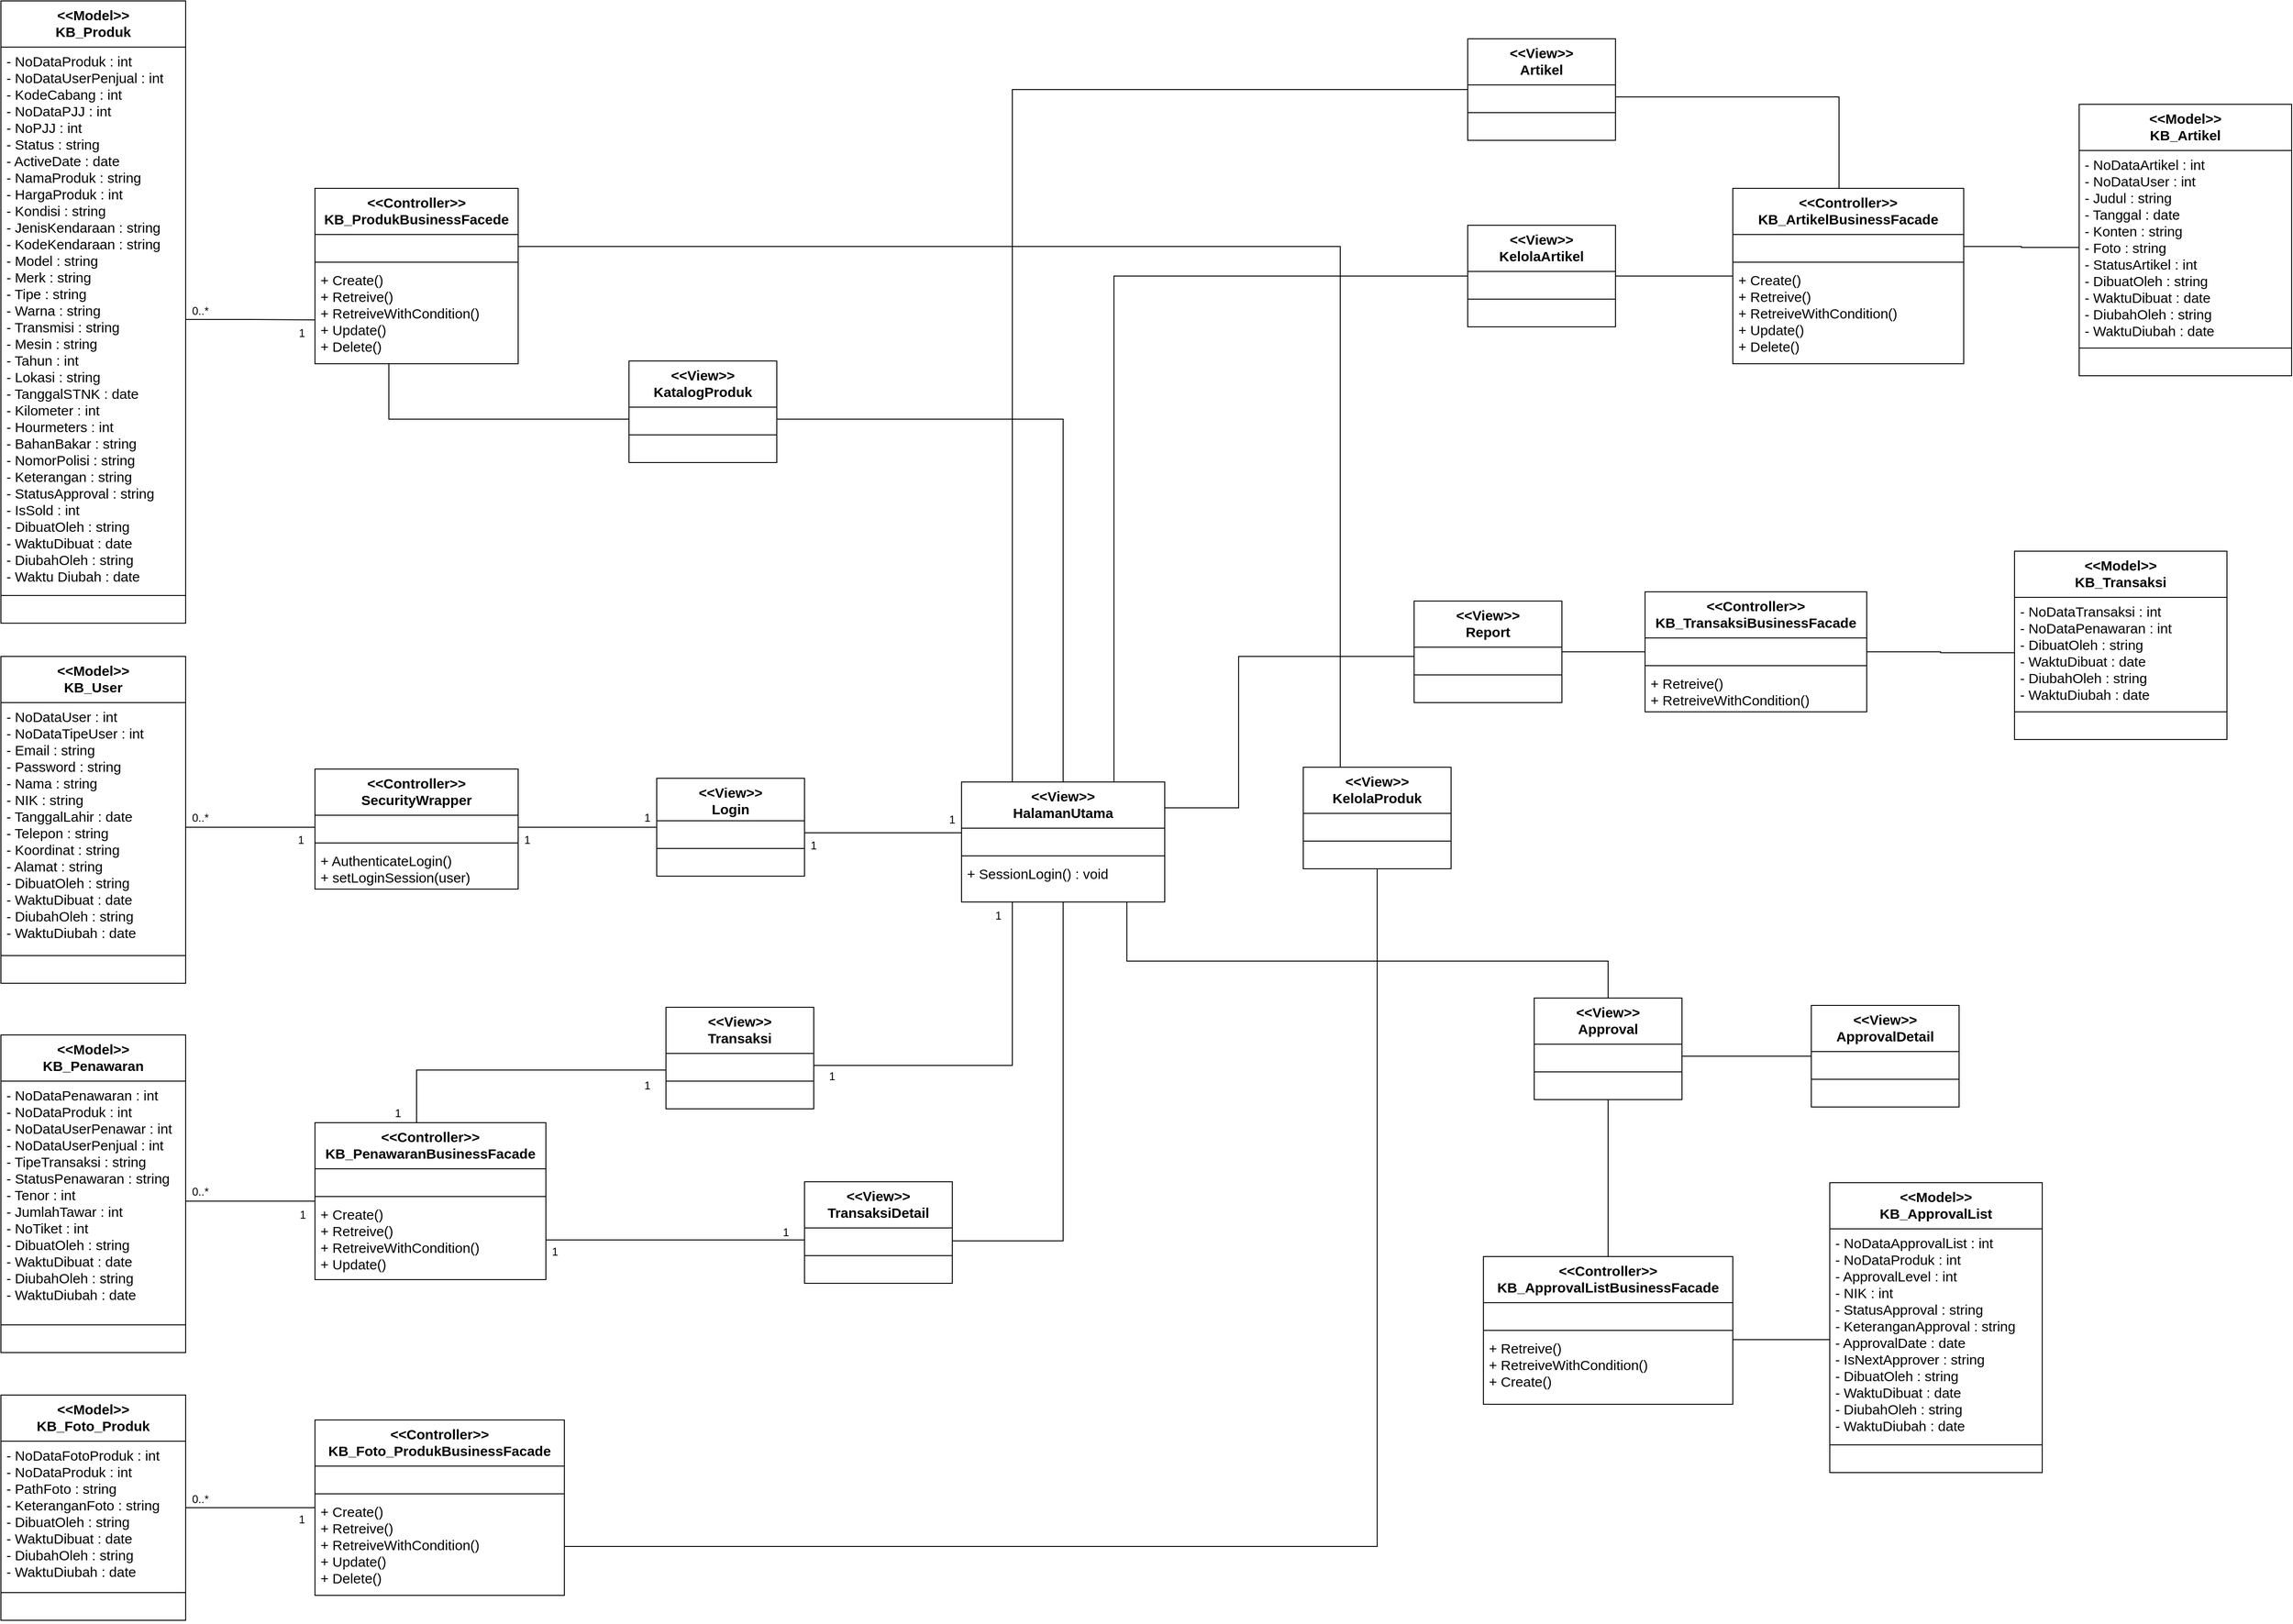 <mxfile version="17.4.0" type="github">
  <diagram id="C5RBs43oDa-KdzZeNtuy" name="Page-1">
    <mxGraphModel dx="1094" dy="605" grid="1" gridSize="10" guides="1" tooltips="1" connect="1" arrows="1" fold="1" page="1" pageScale="1" pageWidth="827" pageHeight="1169" math="0" shadow="0">
      <root>
        <mxCell id="WIyWlLk6GJQsqaUBKTNV-0" />
        <mxCell id="WIyWlLk6GJQsqaUBKTNV-1" parent="WIyWlLk6GJQsqaUBKTNV-0" />
        <mxCell id="AjbQzTeru6gs-PDaE3Oq-4" value="&lt;&lt;Model&gt;&gt;&#xa;KB_Produk" style="swimlane;fontStyle=1;align=center;verticalAlign=top;childLayout=stackLayout;horizontal=1;startSize=50;horizontalStack=0;resizeParent=1;resizeParentMax=0;resizeLast=0;collapsible=1;marginBottom=0;fontSize=15;" parent="WIyWlLk6GJQsqaUBKTNV-1" vertex="1">
          <mxGeometry x="320" y="310" width="200" height="674" as="geometry" />
        </mxCell>
        <mxCell id="AjbQzTeru6gs-PDaE3Oq-5" value="- NoDataProduk : int&#xa;- NoDataUserPenjual : int&#xa;- KodeCabang : int&#xa;- NoDataPJJ : int&#xa;- NoPJJ : int&#xa;- Status : string&#xa;- ActiveDate : date&#xa;- NamaProduk : string&#xa;- HargaProduk : int&#xa;- Kondisi : string&#xa;- JenisKendaraan : string&#xa;- KodeKendaraan : string&#xa;- Model : string&#xa;- Merk : string&#xa;- Tipe : string&#xa;- Warna : string&#xa;- Transmisi : string&#xa;- Mesin : string&#xa;- Tahun : int&#xa;- Lokasi : string&#xa;- TanggalSTNK : date&#xa;- Kilometer : int&#xa;- Hourmeters : int&#xa;- BahanBakar : string&#xa;- NomorPolisi : string&#xa;- Keterangan : string&#xa;- StatusApproval : string&#xa;- IsSold : int&#xa;- DibuatOleh : string&#xa;- WaktuDibuat : date&#xa;- DiubahOleh : string&#xa;- Waktu Diubah : date" style="text;strokeColor=none;fillColor=none;align=left;verticalAlign=top;spacingLeft=4;spacingRight=4;overflow=hidden;rotatable=0;points=[[0,0.5],[1,0.5]];portConstraint=eastwest;fontSize=15;" parent="AjbQzTeru6gs-PDaE3Oq-4" vertex="1">
          <mxGeometry y="50" width="200" height="590" as="geometry" />
        </mxCell>
        <mxCell id="AjbQzTeru6gs-PDaE3Oq-6" value="" style="line;strokeWidth=1;fillColor=none;align=left;verticalAlign=middle;spacingTop=-1;spacingLeft=3;spacingRight=3;rotatable=0;labelPosition=right;points=[];portConstraint=eastwest;fontSize=15;" parent="AjbQzTeru6gs-PDaE3Oq-4" vertex="1">
          <mxGeometry y="640" width="200" height="8" as="geometry" />
        </mxCell>
        <mxCell id="AjbQzTeru6gs-PDaE3Oq-7" value=" " style="text;strokeColor=none;fillColor=none;align=left;verticalAlign=top;spacingLeft=4;spacingRight=4;overflow=hidden;rotatable=0;points=[[0,0.5],[1,0.5]];portConstraint=eastwest;fontSize=15;" parent="AjbQzTeru6gs-PDaE3Oq-4" vertex="1">
          <mxGeometry y="648" width="200" height="26" as="geometry" />
        </mxCell>
        <mxCell id="AjbQzTeru6gs-PDaE3Oq-12" value="&lt;&lt;Model&gt;&gt;&#xa;KB_User" style="swimlane;fontStyle=1;align=center;verticalAlign=top;childLayout=stackLayout;horizontal=1;startSize=50;horizontalStack=0;resizeParent=1;resizeParentMax=0;resizeLast=0;collapsible=1;marginBottom=0;fontSize=15;" parent="WIyWlLk6GJQsqaUBKTNV-1" vertex="1">
          <mxGeometry x="320" y="1020" width="200" height="354" as="geometry" />
        </mxCell>
        <mxCell id="AjbQzTeru6gs-PDaE3Oq-13" value="- NoDataUser : int&#xa;- NoDataTipeUser : int&#xa;- Email : string&#xa;- Password : string&#xa;- Nama : string&#xa;- NIK : string&#xa;- TanggalLahir : date&#xa;- Telepon : string&#xa;- Koordinat : string&#xa;- Alamat : string&#xa;- DibuatOleh : string&#xa;- WaktuDibuat : date&#xa;- DiubahOleh : string&#xa;- WaktuDiubah : date" style="text;strokeColor=none;fillColor=none;align=left;verticalAlign=top;spacingLeft=4;spacingRight=4;overflow=hidden;rotatable=0;points=[[0,0.5],[1,0.5]];portConstraint=eastwest;fontSize=15;" parent="AjbQzTeru6gs-PDaE3Oq-12" vertex="1">
          <mxGeometry y="50" width="200" height="270" as="geometry" />
        </mxCell>
        <mxCell id="AjbQzTeru6gs-PDaE3Oq-14" value="" style="line;strokeWidth=1;fillColor=none;align=left;verticalAlign=middle;spacingTop=-1;spacingLeft=3;spacingRight=3;rotatable=0;labelPosition=right;points=[];portConstraint=eastwest;fontSize=15;" parent="AjbQzTeru6gs-PDaE3Oq-12" vertex="1">
          <mxGeometry y="320" width="200" height="8" as="geometry" />
        </mxCell>
        <mxCell id="AjbQzTeru6gs-PDaE3Oq-15" value=" " style="text;strokeColor=none;fillColor=none;align=left;verticalAlign=top;spacingLeft=4;spacingRight=4;overflow=hidden;rotatable=0;points=[[0,0.5],[1,0.5]];portConstraint=eastwest;fontSize=15;" parent="AjbQzTeru6gs-PDaE3Oq-12" vertex="1">
          <mxGeometry y="328" width="200" height="26" as="geometry" />
        </mxCell>
        <mxCell id="AjbQzTeru6gs-PDaE3Oq-121" style="edgeStyle=orthogonalEdgeStyle;rounded=0;orthogonalLoop=1;jettySize=auto;html=1;entryX=0;entryY=0.5;entryDx=0;entryDy=0;fontSize=15;endArrow=none;endFill=0;" parent="WIyWlLk6GJQsqaUBKTNV-1" source="AjbQzTeru6gs-PDaE3Oq-16" target="AjbQzTeru6gs-PDaE3Oq-40" edge="1">
          <mxGeometry relative="1" as="geometry" />
        </mxCell>
        <mxCell id="AjbQzTeru6gs-PDaE3Oq-16" value="&lt;&lt;Model&gt;&gt;&#xa;KB_Foto_Produk" style="swimlane;fontStyle=1;align=center;verticalAlign=top;childLayout=stackLayout;horizontal=1;startSize=50;horizontalStack=0;resizeParent=1;resizeParentMax=0;resizeLast=0;collapsible=1;marginBottom=0;fontSize=15;" parent="WIyWlLk6GJQsqaUBKTNV-1" vertex="1">
          <mxGeometry x="320" y="1820" width="200" height="244" as="geometry" />
        </mxCell>
        <mxCell id="AjbQzTeru6gs-PDaE3Oq-17" value="- NoDataFotoProduk : int&#xa;- NoDataProduk : int&#xa;- PathFoto : string&#xa;- KeteranganFoto : string&#xa;- DibuatOleh : string&#xa;- WaktuDibuat : date&#xa;- DiubahOleh : string&#xa;- WaktuDiubah : date" style="text;strokeColor=none;fillColor=none;align=left;verticalAlign=top;spacingLeft=4;spacingRight=4;overflow=hidden;rotatable=0;points=[[0,0.5],[1,0.5]];portConstraint=eastwest;fontSize=15;" parent="AjbQzTeru6gs-PDaE3Oq-16" vertex="1">
          <mxGeometry y="50" width="200" height="160" as="geometry" />
        </mxCell>
        <mxCell id="AjbQzTeru6gs-PDaE3Oq-18" value="" style="line;strokeWidth=1;fillColor=none;align=left;verticalAlign=middle;spacingTop=-1;spacingLeft=3;spacingRight=3;rotatable=0;labelPosition=right;points=[];portConstraint=eastwest;fontSize=15;" parent="AjbQzTeru6gs-PDaE3Oq-16" vertex="1">
          <mxGeometry y="210" width="200" height="8" as="geometry" />
        </mxCell>
        <mxCell id="AjbQzTeru6gs-PDaE3Oq-19" value=" " style="text;strokeColor=none;fillColor=none;align=left;verticalAlign=top;spacingLeft=4;spacingRight=4;overflow=hidden;rotatable=0;points=[[0,0.5],[1,0.5]];portConstraint=eastwest;fontSize=15;" parent="AjbQzTeru6gs-PDaE3Oq-16" vertex="1">
          <mxGeometry y="218" width="200" height="26" as="geometry" />
        </mxCell>
        <mxCell id="AjbQzTeru6gs-PDaE3Oq-20" value="&lt;&lt;Model&gt;&gt;&#xa;KB_Penawaran" style="swimlane;fontStyle=1;align=center;verticalAlign=top;childLayout=stackLayout;horizontal=1;startSize=50;horizontalStack=0;resizeParent=1;resizeParentMax=0;resizeLast=0;collapsible=1;marginBottom=0;fontSize=15;" parent="WIyWlLk6GJQsqaUBKTNV-1" vertex="1">
          <mxGeometry x="320" y="1430" width="200" height="344" as="geometry" />
        </mxCell>
        <mxCell id="AjbQzTeru6gs-PDaE3Oq-21" value="- NoDataPenawaran : int&#xa;- NoDataProduk : int&#xa;- NoDataUserPenawar : int&#xa;- NoDataUserPenjual : int&#xa;- TipeTransaksi : string&#xa;- StatusPenawaran : string&#xa;- Tenor : int&#xa;- JumlahTawar : int&#xa;- NoTiket : int&#xa;- DibuatOleh : string&#xa;- WaktuDibuat : date&#xa;- DiubahOleh : string&#xa;- WaktuDiubah : date" style="text;strokeColor=none;fillColor=none;align=left;verticalAlign=top;spacingLeft=4;spacingRight=4;overflow=hidden;rotatable=0;points=[[0,0.5],[1,0.5]];portConstraint=eastwest;fontSize=15;" parent="AjbQzTeru6gs-PDaE3Oq-20" vertex="1">
          <mxGeometry y="50" width="200" height="260" as="geometry" />
        </mxCell>
        <mxCell id="AjbQzTeru6gs-PDaE3Oq-22" value="" style="line;strokeWidth=1;fillColor=none;align=left;verticalAlign=middle;spacingTop=-1;spacingLeft=3;spacingRight=3;rotatable=0;labelPosition=right;points=[];portConstraint=eastwest;fontSize=15;" parent="AjbQzTeru6gs-PDaE3Oq-20" vertex="1">
          <mxGeometry y="310" width="200" height="8" as="geometry" />
        </mxCell>
        <mxCell id="AjbQzTeru6gs-PDaE3Oq-23" value=" " style="text;strokeColor=none;fillColor=none;align=left;verticalAlign=top;spacingLeft=4;spacingRight=4;overflow=hidden;rotatable=0;points=[[0,0.5],[1,0.5]];portConstraint=eastwest;fontSize=15;" parent="AjbQzTeru6gs-PDaE3Oq-20" vertex="1">
          <mxGeometry y="318" width="200" height="26" as="geometry" />
        </mxCell>
        <mxCell id="AjbQzTeru6gs-PDaE3Oq-24" value="&lt;&lt;Controller&gt;&gt;&#xa;KB_ProdukBusinessFacede" style="swimlane;fontStyle=1;align=center;verticalAlign=top;childLayout=stackLayout;horizontal=1;startSize=50;horizontalStack=0;resizeParent=1;resizeParentMax=0;resizeLast=0;collapsible=1;marginBottom=0;fontSize=15;" parent="WIyWlLk6GJQsqaUBKTNV-1" vertex="1">
          <mxGeometry x="660" y="513" width="220" height="190" as="geometry" />
        </mxCell>
        <mxCell id="AjbQzTeru6gs-PDaE3Oq-25" value=" " style="text;strokeColor=none;fillColor=none;align=left;verticalAlign=top;spacingLeft=4;spacingRight=4;overflow=hidden;rotatable=0;points=[[0,0.5],[1,0.5]];portConstraint=eastwest;fontSize=15;" parent="AjbQzTeru6gs-PDaE3Oq-24" vertex="1">
          <mxGeometry y="50" width="220" height="26" as="geometry" />
        </mxCell>
        <mxCell id="AjbQzTeru6gs-PDaE3Oq-26" value="" style="line;strokeWidth=1;fillColor=none;align=left;verticalAlign=middle;spacingTop=-1;spacingLeft=3;spacingRight=3;rotatable=0;labelPosition=right;points=[];portConstraint=eastwest;fontSize=15;" parent="AjbQzTeru6gs-PDaE3Oq-24" vertex="1">
          <mxGeometry y="76" width="220" height="8" as="geometry" />
        </mxCell>
        <mxCell id="AjbQzTeru6gs-PDaE3Oq-27" value="+ Create()&#xa;+ Retreive()&#xa;+ RetreiveWithCondition()&#xa;+ Update()&#xa;+ Delete()" style="text;strokeColor=none;fillColor=none;align=left;verticalAlign=top;spacingLeft=4;spacingRight=4;overflow=hidden;rotatable=0;points=[[0,0.5],[1,0.5]];portConstraint=eastwest;fontSize=15;" parent="AjbQzTeru6gs-PDaE3Oq-24" vertex="1">
          <mxGeometry y="84" width="220" height="106" as="geometry" />
        </mxCell>
        <mxCell id="AjbQzTeru6gs-PDaE3Oq-28" value="&lt;&lt;Controller&gt;&gt;&#xa;SecurityWrapper" style="swimlane;fontStyle=1;align=center;verticalAlign=top;childLayout=stackLayout;horizontal=1;startSize=50;horizontalStack=0;resizeParent=1;resizeParentMax=0;resizeLast=0;collapsible=1;marginBottom=0;fontSize=15;" parent="WIyWlLk6GJQsqaUBKTNV-1" vertex="1">
          <mxGeometry x="660" y="1142" width="220" height="130" as="geometry" />
        </mxCell>
        <mxCell id="AjbQzTeru6gs-PDaE3Oq-29" value=" " style="text;strokeColor=none;fillColor=none;align=left;verticalAlign=top;spacingLeft=4;spacingRight=4;overflow=hidden;rotatable=0;points=[[0,0.5],[1,0.5]];portConstraint=eastwest;fontSize=15;" parent="AjbQzTeru6gs-PDaE3Oq-28" vertex="1">
          <mxGeometry y="50" width="220" height="26" as="geometry" />
        </mxCell>
        <mxCell id="AjbQzTeru6gs-PDaE3Oq-30" value="" style="line;strokeWidth=1;fillColor=none;align=left;verticalAlign=middle;spacingTop=-1;spacingLeft=3;spacingRight=3;rotatable=0;labelPosition=right;points=[];portConstraint=eastwest;fontSize=15;" parent="AjbQzTeru6gs-PDaE3Oq-28" vertex="1">
          <mxGeometry y="76" width="220" height="8" as="geometry" />
        </mxCell>
        <mxCell id="AjbQzTeru6gs-PDaE3Oq-31" value="+ AuthenticateLogin()&#xa;+ setLoginSession(user)" style="text;strokeColor=none;fillColor=none;align=left;verticalAlign=top;spacingLeft=4;spacingRight=4;overflow=hidden;rotatable=0;points=[[0,0.5],[1,0.5]];portConstraint=eastwest;fontSize=15;" parent="AjbQzTeru6gs-PDaE3Oq-28" vertex="1">
          <mxGeometry y="84" width="220" height="46" as="geometry" />
        </mxCell>
        <mxCell id="AjbQzTeru6gs-PDaE3Oq-136" style="edgeStyle=orthogonalEdgeStyle;rounded=0;orthogonalLoop=1;jettySize=auto;html=1;entryX=0;entryY=0.5;entryDx=0;entryDy=0;fontSize=15;endArrow=none;endFill=0;" parent="WIyWlLk6GJQsqaUBKTNV-1" source="AjbQzTeru6gs-PDaE3Oq-32" target="AjbQzTeru6gs-PDaE3Oq-57" edge="1">
          <mxGeometry relative="1" as="geometry">
            <Array as="points">
              <mxPoint x="770" y="1468" />
              <mxPoint x="1040" y="1468" />
            </Array>
          </mxGeometry>
        </mxCell>
        <mxCell id="AjbQzTeru6gs-PDaE3Oq-32" value="&lt;&lt;Controller&gt;&gt;&#xa;KB_PenawaranBusinessFacade" style="swimlane;fontStyle=1;align=center;verticalAlign=top;childLayout=stackLayout;horizontal=1;startSize=50;horizontalStack=0;resizeParent=1;resizeParentMax=0;resizeLast=0;collapsible=1;marginBottom=0;fontSize=15;" parent="WIyWlLk6GJQsqaUBKTNV-1" vertex="1">
          <mxGeometry x="660" y="1525" width="250" height="170" as="geometry" />
        </mxCell>
        <mxCell id="AjbQzTeru6gs-PDaE3Oq-33" value=" " style="text;strokeColor=none;fillColor=none;align=left;verticalAlign=top;spacingLeft=4;spacingRight=4;overflow=hidden;rotatable=0;points=[[0,0.5],[1,0.5]];portConstraint=eastwest;fontSize=15;" parent="AjbQzTeru6gs-PDaE3Oq-32" vertex="1">
          <mxGeometry y="50" width="250" height="26" as="geometry" />
        </mxCell>
        <mxCell id="AjbQzTeru6gs-PDaE3Oq-34" value="" style="line;strokeWidth=1;fillColor=none;align=left;verticalAlign=middle;spacingTop=-1;spacingLeft=3;spacingRight=3;rotatable=0;labelPosition=right;points=[];portConstraint=eastwest;fontSize=15;" parent="AjbQzTeru6gs-PDaE3Oq-32" vertex="1">
          <mxGeometry y="76" width="250" height="8" as="geometry" />
        </mxCell>
        <mxCell id="AjbQzTeru6gs-PDaE3Oq-35" value="+ Create()&#xa;+ Retreive()&#xa;+ RetreiveWithCondition()&#xa;+ Update()" style="text;strokeColor=none;fillColor=none;align=left;verticalAlign=top;spacingLeft=4;spacingRight=4;overflow=hidden;rotatable=0;points=[[0,0.5],[1,0.5]];portConstraint=eastwest;fontSize=15;" parent="AjbQzTeru6gs-PDaE3Oq-32" vertex="1">
          <mxGeometry y="84" width="250" height="86" as="geometry" />
        </mxCell>
        <mxCell id="AjbQzTeru6gs-PDaE3Oq-40" value="&lt;&lt;Controller&gt;&gt;&#xa;KB_Foto_ProdukBusinessFacade&#xa;" style="swimlane;fontStyle=1;align=center;verticalAlign=top;childLayout=stackLayout;horizontal=1;startSize=50;horizontalStack=0;resizeParent=1;resizeParentMax=0;resizeLast=0;collapsible=1;marginBottom=0;fontSize=15;" parent="WIyWlLk6GJQsqaUBKTNV-1" vertex="1">
          <mxGeometry x="660" y="1847" width="270" height="190" as="geometry" />
        </mxCell>
        <mxCell id="AjbQzTeru6gs-PDaE3Oq-41" value=" " style="text;strokeColor=none;fillColor=none;align=left;verticalAlign=top;spacingLeft=4;spacingRight=4;overflow=hidden;rotatable=0;points=[[0,0.5],[1,0.5]];portConstraint=eastwest;fontSize=15;" parent="AjbQzTeru6gs-PDaE3Oq-40" vertex="1">
          <mxGeometry y="50" width="270" height="26" as="geometry" />
        </mxCell>
        <mxCell id="AjbQzTeru6gs-PDaE3Oq-42" value="" style="line;strokeWidth=1;fillColor=none;align=left;verticalAlign=middle;spacingTop=-1;spacingLeft=3;spacingRight=3;rotatable=0;labelPosition=right;points=[];portConstraint=eastwest;fontSize=15;" parent="AjbQzTeru6gs-PDaE3Oq-40" vertex="1">
          <mxGeometry y="76" width="270" height="8" as="geometry" />
        </mxCell>
        <mxCell id="AjbQzTeru6gs-PDaE3Oq-43" value="+ Create()&#xa;+ Retreive()&#xa;+ RetreiveWithCondition()&#xa;+ Update()&#xa;+ Delete()" style="text;strokeColor=none;fillColor=none;align=left;verticalAlign=top;spacingLeft=4;spacingRight=4;overflow=hidden;rotatable=0;points=[[0,0.5],[1,0.5]];portConstraint=eastwest;fontSize=15;" parent="AjbQzTeru6gs-PDaE3Oq-40" vertex="1">
          <mxGeometry y="84" width="270" height="106" as="geometry" />
        </mxCell>
        <mxCell id="AjbQzTeru6gs-PDaE3Oq-44" value="&lt;&lt;View&gt;&gt;&#xa;Login" style="swimlane;fontStyle=1;align=center;verticalAlign=top;childLayout=stackLayout;horizontal=1;startSize=46;horizontalStack=0;resizeParent=1;resizeParentMax=0;resizeLast=0;collapsible=1;marginBottom=0;fontSize=15;" parent="WIyWlLk6GJQsqaUBKTNV-1" vertex="1">
          <mxGeometry x="1030" y="1152" width="160" height="106" as="geometry" />
        </mxCell>
        <mxCell id="AjbQzTeru6gs-PDaE3Oq-45" value=" " style="text;strokeColor=none;fillColor=none;align=left;verticalAlign=top;spacingLeft=4;spacingRight=4;overflow=hidden;rotatable=0;points=[[0,0.5],[1,0.5]];portConstraint=eastwest;fontSize=15;" parent="AjbQzTeru6gs-PDaE3Oq-44" vertex="1">
          <mxGeometry y="46" width="160" height="26" as="geometry" />
        </mxCell>
        <mxCell id="AjbQzTeru6gs-PDaE3Oq-46" value="" style="line;strokeWidth=1;fillColor=none;align=left;verticalAlign=middle;spacingTop=-1;spacingLeft=3;spacingRight=3;rotatable=0;labelPosition=right;points=[];portConstraint=eastwest;fontSize=15;" parent="AjbQzTeru6gs-PDaE3Oq-44" vertex="1">
          <mxGeometry y="72" width="160" height="8" as="geometry" />
        </mxCell>
        <mxCell id="AjbQzTeru6gs-PDaE3Oq-47" value=" " style="text;strokeColor=none;fillColor=none;align=left;verticalAlign=top;spacingLeft=4;spacingRight=4;overflow=hidden;rotatable=0;points=[[0,0.5],[1,0.5]];portConstraint=eastwest;fontSize=15;" parent="AjbQzTeru6gs-PDaE3Oq-44" vertex="1">
          <mxGeometry y="80" width="160" height="26" as="geometry" />
        </mxCell>
        <mxCell id="AjbQzTeru6gs-PDaE3Oq-48" value="&lt;&lt;View&gt;&gt;&#xa;HalamanUtama" style="swimlane;fontStyle=1;align=center;verticalAlign=top;childLayout=stackLayout;horizontal=1;startSize=50;horizontalStack=0;resizeParent=1;resizeParentMax=0;resizeLast=0;collapsible=1;marginBottom=0;fontSize=15;" parent="WIyWlLk6GJQsqaUBKTNV-1" vertex="1">
          <mxGeometry x="1360" y="1156" width="220" height="130" as="geometry" />
        </mxCell>
        <mxCell id="AjbQzTeru6gs-PDaE3Oq-49" value=" " style="text;strokeColor=none;fillColor=none;align=left;verticalAlign=top;spacingLeft=4;spacingRight=4;overflow=hidden;rotatable=0;points=[[0,0.5],[1,0.5]];portConstraint=eastwest;fontSize=15;" parent="AjbQzTeru6gs-PDaE3Oq-48" vertex="1">
          <mxGeometry y="50" width="220" height="26" as="geometry" />
        </mxCell>
        <mxCell id="AjbQzTeru6gs-PDaE3Oq-50" value="" style="line;strokeWidth=1;fillColor=none;align=left;verticalAlign=middle;spacingTop=-1;spacingLeft=3;spacingRight=3;rotatable=0;labelPosition=right;points=[];portConstraint=eastwest;fontSize=15;" parent="AjbQzTeru6gs-PDaE3Oq-48" vertex="1">
          <mxGeometry y="76" width="220" height="8" as="geometry" />
        </mxCell>
        <mxCell id="AjbQzTeru6gs-PDaE3Oq-51" value="+ SessionLogin() : void" style="text;strokeColor=none;fillColor=none;align=left;verticalAlign=top;spacingLeft=4;spacingRight=4;overflow=hidden;rotatable=0;points=[[0,0.5],[1,0.5]];portConstraint=eastwest;fontSize=15;" parent="AjbQzTeru6gs-PDaE3Oq-48" vertex="1">
          <mxGeometry y="84" width="220" height="46" as="geometry" />
        </mxCell>
        <mxCell id="AjbQzTeru6gs-PDaE3Oq-52" value="&lt;&lt;View&gt;&gt;&#xa;KatalogProduk" style="swimlane;fontStyle=1;align=center;verticalAlign=top;childLayout=stackLayout;horizontal=1;startSize=50;horizontalStack=0;resizeParent=1;resizeParentMax=0;resizeLast=0;collapsible=1;marginBottom=0;fontSize=15;" parent="WIyWlLk6GJQsqaUBKTNV-1" vertex="1">
          <mxGeometry x="1000" y="700" width="160" height="110" as="geometry" />
        </mxCell>
        <mxCell id="AjbQzTeru6gs-PDaE3Oq-53" value=" " style="text;strokeColor=none;fillColor=none;align=left;verticalAlign=top;spacingLeft=4;spacingRight=4;overflow=hidden;rotatable=0;points=[[0,0.5],[1,0.5]];portConstraint=eastwest;fontSize=15;" parent="AjbQzTeru6gs-PDaE3Oq-52" vertex="1">
          <mxGeometry y="50" width="160" height="26" as="geometry" />
        </mxCell>
        <mxCell id="AjbQzTeru6gs-PDaE3Oq-54" value="" style="line;strokeWidth=1;fillColor=none;align=left;verticalAlign=middle;spacingTop=-1;spacingLeft=3;spacingRight=3;rotatable=0;labelPosition=right;points=[];portConstraint=eastwest;fontSize=15;" parent="AjbQzTeru6gs-PDaE3Oq-52" vertex="1">
          <mxGeometry y="76" width="160" height="8" as="geometry" />
        </mxCell>
        <mxCell id="AjbQzTeru6gs-PDaE3Oq-55" value=" " style="text;strokeColor=none;fillColor=none;align=left;verticalAlign=top;spacingLeft=4;spacingRight=4;overflow=hidden;rotatable=0;points=[[0,0.5],[1,0.5]];portConstraint=eastwest;fontSize=15;" parent="AjbQzTeru6gs-PDaE3Oq-52" vertex="1">
          <mxGeometry y="84" width="160" height="26" as="geometry" />
        </mxCell>
        <mxCell id="AjbQzTeru6gs-PDaE3Oq-56" value="&lt;&lt;View&gt;&gt;&#xa;Transaksi" style="swimlane;fontStyle=1;align=center;verticalAlign=top;childLayout=stackLayout;horizontal=1;startSize=50;horizontalStack=0;resizeParent=1;resizeParentMax=0;resizeLast=0;collapsible=1;marginBottom=0;fontSize=15;" parent="WIyWlLk6GJQsqaUBKTNV-1" vertex="1">
          <mxGeometry x="1040" y="1400" width="160" height="110" as="geometry" />
        </mxCell>
        <mxCell id="AjbQzTeru6gs-PDaE3Oq-57" value=" " style="text;strokeColor=none;fillColor=none;align=left;verticalAlign=top;spacingLeft=4;spacingRight=4;overflow=hidden;rotatable=0;points=[[0,0.5],[1,0.5]];portConstraint=eastwest;fontSize=15;" parent="AjbQzTeru6gs-PDaE3Oq-56" vertex="1">
          <mxGeometry y="50" width="160" height="26" as="geometry" />
        </mxCell>
        <mxCell id="AjbQzTeru6gs-PDaE3Oq-58" value="" style="line;strokeWidth=1;fillColor=none;align=left;verticalAlign=middle;spacingTop=-1;spacingLeft=3;spacingRight=3;rotatable=0;labelPosition=right;points=[];portConstraint=eastwest;fontSize=15;" parent="AjbQzTeru6gs-PDaE3Oq-56" vertex="1">
          <mxGeometry y="76" width="160" height="8" as="geometry" />
        </mxCell>
        <mxCell id="AjbQzTeru6gs-PDaE3Oq-59" value=" " style="text;strokeColor=none;fillColor=none;align=left;verticalAlign=top;spacingLeft=4;spacingRight=4;overflow=hidden;rotatable=0;points=[[0,0.5],[1,0.5]];portConstraint=eastwest;fontSize=15;" parent="AjbQzTeru6gs-PDaE3Oq-56" vertex="1">
          <mxGeometry y="84" width="160" height="26" as="geometry" />
        </mxCell>
        <mxCell id="AjbQzTeru6gs-PDaE3Oq-60" value="&lt;&lt;View&gt;&gt;&#xa;TransaksiDetail" style="swimlane;fontStyle=1;align=center;verticalAlign=top;childLayout=stackLayout;horizontal=1;startSize=50;horizontalStack=0;resizeParent=1;resizeParentMax=0;resizeLast=0;collapsible=1;marginBottom=0;fontSize=15;" parent="WIyWlLk6GJQsqaUBKTNV-1" vertex="1">
          <mxGeometry x="1190" y="1589" width="160" height="110" as="geometry" />
        </mxCell>
        <mxCell id="AjbQzTeru6gs-PDaE3Oq-61" value=" " style="text;strokeColor=none;fillColor=none;align=left;verticalAlign=top;spacingLeft=4;spacingRight=4;overflow=hidden;rotatable=0;points=[[0,0.5],[1,0.5]];portConstraint=eastwest;fontSize=15;" parent="AjbQzTeru6gs-PDaE3Oq-60" vertex="1">
          <mxGeometry y="50" width="160" height="26" as="geometry" />
        </mxCell>
        <mxCell id="AjbQzTeru6gs-PDaE3Oq-62" value="" style="line;strokeWidth=1;fillColor=none;align=left;verticalAlign=middle;spacingTop=-1;spacingLeft=3;spacingRight=3;rotatable=0;labelPosition=right;points=[];portConstraint=eastwest;fontSize=15;" parent="AjbQzTeru6gs-PDaE3Oq-60" vertex="1">
          <mxGeometry y="76" width="160" height="8" as="geometry" />
        </mxCell>
        <mxCell id="AjbQzTeru6gs-PDaE3Oq-63" value=" " style="text;strokeColor=none;fillColor=none;align=left;verticalAlign=top;spacingLeft=4;spacingRight=4;overflow=hidden;rotatable=0;points=[[0,0.5],[1,0.5]];portConstraint=eastwest;fontSize=15;" parent="AjbQzTeru6gs-PDaE3Oq-60" vertex="1">
          <mxGeometry y="84" width="160" height="26" as="geometry" />
        </mxCell>
        <mxCell id="AjbQzTeru6gs-PDaE3Oq-127" style="edgeStyle=orthogonalEdgeStyle;rounded=0;orthogonalLoop=1;jettySize=auto;html=1;entryX=1;entryY=0.5;entryDx=0;entryDy=0;fontSize=15;endArrow=none;endFill=0;" parent="WIyWlLk6GJQsqaUBKTNV-1" source="AjbQzTeru6gs-PDaE3Oq-64" target="AjbQzTeru6gs-PDaE3Oq-109" edge="1">
          <mxGeometry relative="1" as="geometry">
            <Array as="points">
              <mxPoint x="2310" y="414" />
            </Array>
          </mxGeometry>
        </mxCell>
        <mxCell id="AjbQzTeru6gs-PDaE3Oq-128" style="edgeStyle=orthogonalEdgeStyle;rounded=0;orthogonalLoop=1;jettySize=auto;html=1;fontSize=15;endArrow=none;endFill=0;" parent="WIyWlLk6GJQsqaUBKTNV-1" source="AjbQzTeru6gs-PDaE3Oq-64" target="AjbQzTeru6gs-PDaE3Oq-112" edge="1">
          <mxGeometry relative="1" as="geometry">
            <Array as="points" />
          </mxGeometry>
        </mxCell>
        <mxCell id="AjbQzTeru6gs-PDaE3Oq-64" value="&lt;&lt;Controller&gt;&gt;&#xa;KB_ArtikelBusinessFacade" style="swimlane;fontStyle=1;align=center;verticalAlign=top;childLayout=stackLayout;horizontal=1;startSize=50;horizontalStack=0;resizeParent=1;resizeParentMax=0;resizeLast=0;collapsible=1;marginBottom=0;fontSize=15;" parent="WIyWlLk6GJQsqaUBKTNV-1" vertex="1">
          <mxGeometry x="2195" y="513" width="250" height="190" as="geometry" />
        </mxCell>
        <mxCell id="AjbQzTeru6gs-PDaE3Oq-65" value=" " style="text;strokeColor=none;fillColor=none;align=left;verticalAlign=top;spacingLeft=4;spacingRight=4;overflow=hidden;rotatable=0;points=[[0,0.5],[1,0.5]];portConstraint=eastwest;fontSize=15;" parent="AjbQzTeru6gs-PDaE3Oq-64" vertex="1">
          <mxGeometry y="50" width="250" height="26" as="geometry" />
        </mxCell>
        <mxCell id="AjbQzTeru6gs-PDaE3Oq-66" value="" style="line;strokeWidth=1;fillColor=none;align=left;verticalAlign=middle;spacingTop=-1;spacingLeft=3;spacingRight=3;rotatable=0;labelPosition=right;points=[];portConstraint=eastwest;fontSize=15;" parent="AjbQzTeru6gs-PDaE3Oq-64" vertex="1">
          <mxGeometry y="76" width="250" height="8" as="geometry" />
        </mxCell>
        <mxCell id="AjbQzTeru6gs-PDaE3Oq-67" value="+ Create()&#xa;+ Retreive()&#xa;+ RetreiveWithCondition()&#xa;+ Update()&#xa;+ Delete()" style="text;strokeColor=none;fillColor=none;align=left;verticalAlign=top;spacingLeft=4;spacingRight=4;overflow=hidden;rotatable=0;points=[[0,0.5],[1,0.5]];portConstraint=eastwest;fontSize=15;" parent="AjbQzTeru6gs-PDaE3Oq-64" vertex="1">
          <mxGeometry y="84" width="250" height="106" as="geometry" />
        </mxCell>
        <mxCell id="AjbQzTeru6gs-PDaE3Oq-133" style="edgeStyle=orthogonalEdgeStyle;rounded=0;orthogonalLoop=1;jettySize=auto;html=1;entryX=1;entryY=0.5;entryDx=0;entryDy=0;fontSize=15;endArrow=none;endFill=0;" parent="WIyWlLk6GJQsqaUBKTNV-1" source="AjbQzTeru6gs-PDaE3Oq-72" target="AjbQzTeru6gs-PDaE3Oq-104" edge="1">
          <mxGeometry relative="1" as="geometry" />
        </mxCell>
        <mxCell id="AjbQzTeru6gs-PDaE3Oq-72" value="&lt;&lt;Controller&gt;&gt;&#xa;KB_TransaksiBusinessFacade" style="swimlane;fontStyle=1;align=center;verticalAlign=top;childLayout=stackLayout;horizontal=1;startSize=50;horizontalStack=0;resizeParent=1;resizeParentMax=0;resizeLast=0;collapsible=1;marginBottom=0;fontSize=15;" parent="WIyWlLk6GJQsqaUBKTNV-1" vertex="1">
          <mxGeometry x="2100" y="950" width="240" height="130" as="geometry" />
        </mxCell>
        <mxCell id="AjbQzTeru6gs-PDaE3Oq-73" value=" " style="text;strokeColor=none;fillColor=none;align=left;verticalAlign=top;spacingLeft=4;spacingRight=4;overflow=hidden;rotatable=0;points=[[0,0.5],[1,0.5]];portConstraint=eastwest;fontSize=15;" parent="AjbQzTeru6gs-PDaE3Oq-72" vertex="1">
          <mxGeometry y="50" width="240" height="26" as="geometry" />
        </mxCell>
        <mxCell id="AjbQzTeru6gs-PDaE3Oq-74" value="" style="line;strokeWidth=1;fillColor=none;align=left;verticalAlign=middle;spacingTop=-1;spacingLeft=3;spacingRight=3;rotatable=0;labelPosition=right;points=[];portConstraint=eastwest;fontSize=15;" parent="AjbQzTeru6gs-PDaE3Oq-72" vertex="1">
          <mxGeometry y="76" width="240" height="8" as="geometry" />
        </mxCell>
        <mxCell id="AjbQzTeru6gs-PDaE3Oq-75" value="+ Retreive()&#xa;+ RetreiveWithCondition()&#xa;" style="text;strokeColor=none;fillColor=none;align=left;verticalAlign=top;spacingLeft=4;spacingRight=4;overflow=hidden;rotatable=0;points=[[0,0.5],[1,0.5]];portConstraint=eastwest;fontSize=15;" parent="AjbQzTeru6gs-PDaE3Oq-72" vertex="1">
          <mxGeometry y="84" width="240" height="46" as="geometry" />
        </mxCell>
        <mxCell id="AjbQzTeru6gs-PDaE3Oq-76" value="&lt;&lt;Model&gt;&gt;&#xa;KB_Artikel" style="swimlane;fontStyle=1;align=center;verticalAlign=top;childLayout=stackLayout;horizontal=1;startSize=50;horizontalStack=0;resizeParent=1;resizeParentMax=0;resizeLast=0;collapsible=1;marginBottom=0;fontSize=15;" parent="WIyWlLk6GJQsqaUBKTNV-1" vertex="1">
          <mxGeometry x="2570" y="422" width="230" height="294" as="geometry" />
        </mxCell>
        <mxCell id="AjbQzTeru6gs-PDaE3Oq-77" value="- NoDataArtikel : int&#xa;- NoDataUser : int&#xa;- Judul : string&#xa;- Tanggal : date&#xa;- Konten : string&#xa;- Foto : string&#xa;- StatusArtikel : int&#xa;- DibuatOleh : string&#xa;- WaktuDibuat : date&#xa;- DiubahOleh : string&#xa;- WaktuDiubah : date" style="text;strokeColor=none;fillColor=none;align=left;verticalAlign=top;spacingLeft=4;spacingRight=4;overflow=hidden;rotatable=0;points=[[0,0.5],[1,0.5]];portConstraint=eastwest;fontSize=15;" parent="AjbQzTeru6gs-PDaE3Oq-76" vertex="1">
          <mxGeometry y="50" width="230" height="210" as="geometry" />
        </mxCell>
        <mxCell id="AjbQzTeru6gs-PDaE3Oq-78" value="" style="line;strokeWidth=1;fillColor=none;align=left;verticalAlign=middle;spacingTop=-1;spacingLeft=3;spacingRight=3;rotatable=0;labelPosition=right;points=[];portConstraint=eastwest;fontSize=15;" parent="AjbQzTeru6gs-PDaE3Oq-76" vertex="1">
          <mxGeometry y="260" width="230" height="8" as="geometry" />
        </mxCell>
        <mxCell id="AjbQzTeru6gs-PDaE3Oq-79" value=" " style="text;strokeColor=none;fillColor=none;align=left;verticalAlign=top;spacingLeft=4;spacingRight=4;overflow=hidden;rotatable=0;points=[[0,0.5],[1,0.5]];portConstraint=eastwest;fontSize=15;" parent="AjbQzTeru6gs-PDaE3Oq-76" vertex="1">
          <mxGeometry y="268" width="230" height="26" as="geometry" />
        </mxCell>
        <mxCell id="AjbQzTeru6gs-PDaE3Oq-80" value="&lt;&lt;Model&gt;&gt;&#xa;KB_Transaksi" style="swimlane;fontStyle=1;align=center;verticalAlign=top;childLayout=stackLayout;horizontal=1;startSize=50;horizontalStack=0;resizeParent=1;resizeParentMax=0;resizeLast=0;collapsible=1;marginBottom=0;fontSize=15;" parent="WIyWlLk6GJQsqaUBKTNV-1" vertex="1">
          <mxGeometry x="2500" y="906" width="230" height="204" as="geometry" />
        </mxCell>
        <mxCell id="AjbQzTeru6gs-PDaE3Oq-81" value="- NoDataTransaksi : int&#xa;- NoDataPenawaran : int&#xa;- DibuatOleh : string&#xa;- WaktuDibuat : date&#xa;- DiubahOleh : string&#xa;- WaktuDiubah : date" style="text;strokeColor=none;fillColor=none;align=left;verticalAlign=top;spacingLeft=4;spacingRight=4;overflow=hidden;rotatable=0;points=[[0,0.5],[1,0.5]];portConstraint=eastwest;fontSize=15;" parent="AjbQzTeru6gs-PDaE3Oq-80" vertex="1">
          <mxGeometry y="50" width="230" height="120" as="geometry" />
        </mxCell>
        <mxCell id="AjbQzTeru6gs-PDaE3Oq-82" value="" style="line;strokeWidth=1;fillColor=none;align=left;verticalAlign=middle;spacingTop=-1;spacingLeft=3;spacingRight=3;rotatable=0;labelPosition=right;points=[];portConstraint=eastwest;fontSize=15;" parent="AjbQzTeru6gs-PDaE3Oq-80" vertex="1">
          <mxGeometry y="170" width="230" height="8" as="geometry" />
        </mxCell>
        <mxCell id="AjbQzTeru6gs-PDaE3Oq-83" value=" " style="text;strokeColor=none;fillColor=none;align=left;verticalAlign=top;spacingLeft=4;spacingRight=4;overflow=hidden;rotatable=0;points=[[0,0.5],[1,0.5]];portConstraint=eastwest;fontSize=15;" parent="AjbQzTeru6gs-PDaE3Oq-80" vertex="1">
          <mxGeometry y="178" width="230" height="26" as="geometry" />
        </mxCell>
        <mxCell id="AjbQzTeru6gs-PDaE3Oq-84" value="&lt;&lt;Model&gt;&gt;&#xa;KB_ApprovalList" style="swimlane;fontStyle=1;align=center;verticalAlign=top;childLayout=stackLayout;horizontal=1;startSize=50;horizontalStack=0;resizeParent=1;resizeParentMax=0;resizeLast=0;collapsible=1;marginBottom=0;fontSize=15;" parent="WIyWlLk6GJQsqaUBKTNV-1" vertex="1">
          <mxGeometry x="2300" y="1590" width="230" height="314" as="geometry" />
        </mxCell>
        <mxCell id="AjbQzTeru6gs-PDaE3Oq-85" value="- NoDataApprovalList : int&#xa;- NoDataProduk : int&#xa;- ApprovalLevel : int&#xa;- NIK : int&#xa;- StatusApproval : string&#xa;- KeteranganApproval : string&#xa;- ApprovalDate : date&#xa;- IsNextApprover : string&#xa;- DibuatOleh : string&#xa;- WaktuDibuat : date&#xa;- DiubahOleh : string&#xa;- WaktuDiubah : date" style="text;strokeColor=none;fillColor=none;align=left;verticalAlign=top;spacingLeft=4;spacingRight=4;overflow=hidden;rotatable=0;points=[[0,0.5],[1,0.5]];portConstraint=eastwest;fontSize=15;" parent="AjbQzTeru6gs-PDaE3Oq-84" vertex="1">
          <mxGeometry y="50" width="230" height="230" as="geometry" />
        </mxCell>
        <mxCell id="AjbQzTeru6gs-PDaE3Oq-86" value="" style="line;strokeWidth=1;fillColor=none;align=left;verticalAlign=middle;spacingTop=-1;spacingLeft=3;spacingRight=3;rotatable=0;labelPosition=right;points=[];portConstraint=eastwest;fontSize=15;" parent="AjbQzTeru6gs-PDaE3Oq-84" vertex="1">
          <mxGeometry y="280" width="230" height="8" as="geometry" />
        </mxCell>
        <mxCell id="AjbQzTeru6gs-PDaE3Oq-87" value=" " style="text;strokeColor=none;fillColor=none;align=left;verticalAlign=top;spacingLeft=4;spacingRight=4;overflow=hidden;rotatable=0;points=[[0,0.5],[1,0.5]];portConstraint=eastwest;fontSize=15;" parent="AjbQzTeru6gs-PDaE3Oq-84" vertex="1">
          <mxGeometry y="288" width="230" height="26" as="geometry" />
        </mxCell>
        <mxCell id="AjbQzTeru6gs-PDaE3Oq-88" value="&lt;&lt;Controller&gt;&gt;&#xa;KB_ApprovalListBusinessFacade" style="swimlane;fontStyle=1;align=center;verticalAlign=top;childLayout=stackLayout;horizontal=1;startSize=50;horizontalStack=0;resizeParent=1;resizeParentMax=0;resizeLast=0;collapsible=1;marginBottom=0;fontSize=15;" parent="WIyWlLk6GJQsqaUBKTNV-1" vertex="1">
          <mxGeometry x="1925" y="1670" width="270" height="160" as="geometry" />
        </mxCell>
        <mxCell id="AjbQzTeru6gs-PDaE3Oq-89" value=" " style="text;strokeColor=none;fillColor=none;align=left;verticalAlign=top;spacingLeft=4;spacingRight=4;overflow=hidden;rotatable=0;points=[[0,0.5],[1,0.5]];portConstraint=eastwest;fontSize=15;" parent="AjbQzTeru6gs-PDaE3Oq-88" vertex="1">
          <mxGeometry y="50" width="270" height="26" as="geometry" />
        </mxCell>
        <mxCell id="AjbQzTeru6gs-PDaE3Oq-90" value="" style="line;strokeWidth=1;fillColor=none;align=left;verticalAlign=middle;spacingTop=-1;spacingLeft=3;spacingRight=3;rotatable=0;labelPosition=right;points=[];portConstraint=eastwest;fontSize=15;" parent="AjbQzTeru6gs-PDaE3Oq-88" vertex="1">
          <mxGeometry y="76" width="270" height="8" as="geometry" />
        </mxCell>
        <mxCell id="AjbQzTeru6gs-PDaE3Oq-91" value="+ Retreive()&#xa;+ RetreiveWithCondition()&#xa;+ Create()" style="text;strokeColor=none;fillColor=none;align=left;verticalAlign=top;spacingLeft=4;spacingRight=4;overflow=hidden;rotatable=0;points=[[0,0.5],[1,0.5]];portConstraint=eastwest;fontSize=15;" parent="AjbQzTeru6gs-PDaE3Oq-88" vertex="1">
          <mxGeometry y="84" width="270" height="76" as="geometry" />
        </mxCell>
        <mxCell id="AjbQzTeru6gs-PDaE3Oq-92" value="&lt;&lt;View&gt;&gt;&#xa;KelolaProduk" style="swimlane;fontStyle=1;align=center;verticalAlign=top;childLayout=stackLayout;horizontal=1;startSize=50;horizontalStack=0;resizeParent=1;resizeParentMax=0;resizeLast=0;collapsible=1;marginBottom=0;fontSize=15;" parent="WIyWlLk6GJQsqaUBKTNV-1" vertex="1">
          <mxGeometry x="1730" y="1140" width="160" height="110" as="geometry" />
        </mxCell>
        <mxCell id="AjbQzTeru6gs-PDaE3Oq-93" value=" " style="text;strokeColor=none;fillColor=none;align=left;verticalAlign=top;spacingLeft=4;spacingRight=4;overflow=hidden;rotatable=0;points=[[0,0.5],[1,0.5]];portConstraint=eastwest;fontSize=15;" parent="AjbQzTeru6gs-PDaE3Oq-92" vertex="1">
          <mxGeometry y="50" width="160" height="26" as="geometry" />
        </mxCell>
        <mxCell id="AjbQzTeru6gs-PDaE3Oq-94" value="" style="line;strokeWidth=1;fillColor=none;align=left;verticalAlign=middle;spacingTop=-1;spacingLeft=3;spacingRight=3;rotatable=0;labelPosition=right;points=[];portConstraint=eastwest;fontSize=15;" parent="AjbQzTeru6gs-PDaE3Oq-92" vertex="1">
          <mxGeometry y="76" width="160" height="8" as="geometry" />
        </mxCell>
        <mxCell id="AjbQzTeru6gs-PDaE3Oq-95" value=" " style="text;strokeColor=none;fillColor=none;align=left;verticalAlign=top;spacingLeft=4;spacingRight=4;overflow=hidden;rotatable=0;points=[[0,0.5],[1,0.5]];portConstraint=eastwest;fontSize=15;" parent="AjbQzTeru6gs-PDaE3Oq-92" vertex="1">
          <mxGeometry y="84" width="160" height="26" as="geometry" />
        </mxCell>
        <mxCell id="AjbQzTeru6gs-PDaE3Oq-143" style="edgeStyle=orthogonalEdgeStyle;rounded=0;orthogonalLoop=1;jettySize=auto;html=1;fontSize=15;endArrow=none;endFill=0;" parent="WIyWlLk6GJQsqaUBKTNV-1" source="AjbQzTeru6gs-PDaE3Oq-96" target="AjbQzTeru6gs-PDaE3Oq-51" edge="1">
          <mxGeometry relative="1" as="geometry">
            <Array as="points">
              <mxPoint x="2060" y="1350" />
              <mxPoint x="1539" y="1350" />
            </Array>
          </mxGeometry>
        </mxCell>
        <mxCell id="AjbQzTeru6gs-PDaE3Oq-146" style="edgeStyle=orthogonalEdgeStyle;rounded=0;orthogonalLoop=1;jettySize=auto;html=1;fontSize=15;endArrow=none;endFill=0;" parent="WIyWlLk6GJQsqaUBKTNV-1" source="AjbQzTeru6gs-PDaE3Oq-96" target="AjbQzTeru6gs-PDaE3Oq-88" edge="1">
          <mxGeometry relative="1" as="geometry" />
        </mxCell>
        <mxCell id="AjbQzTeru6gs-PDaE3Oq-96" value="&lt;&lt;View&gt;&gt;&#xa;Approval" style="swimlane;fontStyle=1;align=center;verticalAlign=top;childLayout=stackLayout;horizontal=1;startSize=50;horizontalStack=0;resizeParent=1;resizeParentMax=0;resizeLast=0;collapsible=1;marginBottom=0;fontSize=15;" parent="WIyWlLk6GJQsqaUBKTNV-1" vertex="1">
          <mxGeometry x="1980" y="1390" width="160" height="110" as="geometry" />
        </mxCell>
        <mxCell id="AjbQzTeru6gs-PDaE3Oq-97" value=" " style="text;strokeColor=none;fillColor=none;align=left;verticalAlign=top;spacingLeft=4;spacingRight=4;overflow=hidden;rotatable=0;points=[[0,0.5],[1,0.5]];portConstraint=eastwest;fontSize=15;" parent="AjbQzTeru6gs-PDaE3Oq-96" vertex="1">
          <mxGeometry y="50" width="160" height="26" as="geometry" />
        </mxCell>
        <mxCell id="AjbQzTeru6gs-PDaE3Oq-98" value="" style="line;strokeWidth=1;fillColor=none;align=left;verticalAlign=middle;spacingTop=-1;spacingLeft=3;spacingRight=3;rotatable=0;labelPosition=right;points=[];portConstraint=eastwest;fontSize=15;" parent="AjbQzTeru6gs-PDaE3Oq-96" vertex="1">
          <mxGeometry y="76" width="160" height="8" as="geometry" />
        </mxCell>
        <mxCell id="AjbQzTeru6gs-PDaE3Oq-99" value=" " style="text;strokeColor=none;fillColor=none;align=left;verticalAlign=top;spacingLeft=4;spacingRight=4;overflow=hidden;rotatable=0;points=[[0,0.5],[1,0.5]];portConstraint=eastwest;fontSize=15;" parent="AjbQzTeru6gs-PDaE3Oq-96" vertex="1">
          <mxGeometry y="84" width="160" height="26" as="geometry" />
        </mxCell>
        <mxCell id="AjbQzTeru6gs-PDaE3Oq-144" style="edgeStyle=orthogonalEdgeStyle;rounded=0;orthogonalLoop=1;jettySize=auto;html=1;entryX=1;entryY=0.5;entryDx=0;entryDy=0;fontSize=15;endArrow=none;endFill=0;" parent="WIyWlLk6GJQsqaUBKTNV-1" source="AjbQzTeru6gs-PDaE3Oq-100" target="AjbQzTeru6gs-PDaE3Oq-97" edge="1">
          <mxGeometry relative="1" as="geometry" />
        </mxCell>
        <mxCell id="AjbQzTeru6gs-PDaE3Oq-100" value="&lt;&lt;View&gt;&gt;&#xa;ApprovalDetail" style="swimlane;fontStyle=1;align=center;verticalAlign=top;childLayout=stackLayout;horizontal=1;startSize=50;horizontalStack=0;resizeParent=1;resizeParentMax=0;resizeLast=0;collapsible=1;marginBottom=0;fontSize=15;" parent="WIyWlLk6GJQsqaUBKTNV-1" vertex="1">
          <mxGeometry x="2280" y="1398" width="160" height="110" as="geometry" />
        </mxCell>
        <mxCell id="AjbQzTeru6gs-PDaE3Oq-101" value=" " style="text;strokeColor=none;fillColor=none;align=left;verticalAlign=top;spacingLeft=4;spacingRight=4;overflow=hidden;rotatable=0;points=[[0,0.5],[1,0.5]];portConstraint=eastwest;fontSize=15;" parent="AjbQzTeru6gs-PDaE3Oq-100" vertex="1">
          <mxGeometry y="50" width="160" height="26" as="geometry" />
        </mxCell>
        <mxCell id="AjbQzTeru6gs-PDaE3Oq-102" value="" style="line;strokeWidth=1;fillColor=none;align=left;verticalAlign=middle;spacingTop=-1;spacingLeft=3;spacingRight=3;rotatable=0;labelPosition=right;points=[];portConstraint=eastwest;fontSize=15;" parent="AjbQzTeru6gs-PDaE3Oq-100" vertex="1">
          <mxGeometry y="76" width="160" height="8" as="geometry" />
        </mxCell>
        <mxCell id="AjbQzTeru6gs-PDaE3Oq-103" value=" " style="text;strokeColor=none;fillColor=none;align=left;verticalAlign=top;spacingLeft=4;spacingRight=4;overflow=hidden;rotatable=0;points=[[0,0.5],[1,0.5]];portConstraint=eastwest;fontSize=15;" parent="AjbQzTeru6gs-PDaE3Oq-100" vertex="1">
          <mxGeometry y="84" width="160" height="26" as="geometry" />
        </mxCell>
        <mxCell id="AjbQzTeru6gs-PDaE3Oq-134" style="edgeStyle=orthogonalEdgeStyle;rounded=0;orthogonalLoop=1;jettySize=auto;html=1;entryX=1;entryY=0.25;entryDx=0;entryDy=0;fontSize=15;endArrow=none;endFill=0;" parent="WIyWlLk6GJQsqaUBKTNV-1" source="AjbQzTeru6gs-PDaE3Oq-104" target="AjbQzTeru6gs-PDaE3Oq-48" edge="1">
          <mxGeometry relative="1" as="geometry">
            <Array as="points">
              <mxPoint x="1660" y="1020" />
              <mxPoint x="1660" y="1184" />
            </Array>
          </mxGeometry>
        </mxCell>
        <mxCell id="AjbQzTeru6gs-PDaE3Oq-104" value="&lt;&lt;View&gt;&gt;&#xa;Report" style="swimlane;fontStyle=1;align=center;verticalAlign=top;childLayout=stackLayout;horizontal=1;startSize=50;horizontalStack=0;resizeParent=1;resizeParentMax=0;resizeLast=0;collapsible=1;marginBottom=0;fontSize=15;" parent="WIyWlLk6GJQsqaUBKTNV-1" vertex="1">
          <mxGeometry x="1850" y="960" width="160" height="110" as="geometry" />
        </mxCell>
        <mxCell id="AjbQzTeru6gs-PDaE3Oq-105" value=" " style="text;strokeColor=none;fillColor=none;align=left;verticalAlign=top;spacingLeft=4;spacingRight=4;overflow=hidden;rotatable=0;points=[[0,0.5],[1,0.5]];portConstraint=eastwest;fontSize=15;" parent="AjbQzTeru6gs-PDaE3Oq-104" vertex="1">
          <mxGeometry y="50" width="160" height="26" as="geometry" />
        </mxCell>
        <mxCell id="AjbQzTeru6gs-PDaE3Oq-106" value="" style="line;strokeWidth=1;fillColor=none;align=left;verticalAlign=middle;spacingTop=-1;spacingLeft=3;spacingRight=3;rotatable=0;labelPosition=right;points=[];portConstraint=eastwest;fontSize=15;" parent="AjbQzTeru6gs-PDaE3Oq-104" vertex="1">
          <mxGeometry y="76" width="160" height="8" as="geometry" />
        </mxCell>
        <mxCell id="AjbQzTeru6gs-PDaE3Oq-107" value=" " style="text;strokeColor=none;fillColor=none;align=left;verticalAlign=top;spacingLeft=4;spacingRight=4;overflow=hidden;rotatable=0;points=[[0,0.5],[1,0.5]];portConstraint=eastwest;fontSize=15;" parent="AjbQzTeru6gs-PDaE3Oq-104" vertex="1">
          <mxGeometry y="84" width="160" height="26" as="geometry" />
        </mxCell>
        <mxCell id="AjbQzTeru6gs-PDaE3Oq-129" style="edgeStyle=orthogonalEdgeStyle;rounded=0;orthogonalLoop=1;jettySize=auto;html=1;entryX=0.25;entryY=0;entryDx=0;entryDy=0;fontSize=15;endArrow=none;endFill=0;" parent="WIyWlLk6GJQsqaUBKTNV-1" source="AjbQzTeru6gs-PDaE3Oq-108" target="AjbQzTeru6gs-PDaE3Oq-48" edge="1">
          <mxGeometry relative="1" as="geometry" />
        </mxCell>
        <mxCell id="AjbQzTeru6gs-PDaE3Oq-108" value="&lt;&lt;View&gt;&gt;&#xa;Artikel" style="swimlane;fontStyle=1;align=center;verticalAlign=top;childLayout=stackLayout;horizontal=1;startSize=50;horizontalStack=0;resizeParent=1;resizeParentMax=0;resizeLast=0;collapsible=1;marginBottom=0;fontSize=15;" parent="WIyWlLk6GJQsqaUBKTNV-1" vertex="1">
          <mxGeometry x="1908" y="351" width="160" height="110" as="geometry" />
        </mxCell>
        <mxCell id="AjbQzTeru6gs-PDaE3Oq-109" value=" " style="text;strokeColor=none;fillColor=none;align=left;verticalAlign=top;spacingLeft=4;spacingRight=4;overflow=hidden;rotatable=0;points=[[0,0.5],[1,0.5]];portConstraint=eastwest;fontSize=15;" parent="AjbQzTeru6gs-PDaE3Oq-108" vertex="1">
          <mxGeometry y="50" width="160" height="26" as="geometry" />
        </mxCell>
        <mxCell id="AjbQzTeru6gs-PDaE3Oq-110" value="" style="line;strokeWidth=1;fillColor=none;align=left;verticalAlign=middle;spacingTop=-1;spacingLeft=3;spacingRight=3;rotatable=0;labelPosition=right;points=[];portConstraint=eastwest;fontSize=15;" parent="AjbQzTeru6gs-PDaE3Oq-108" vertex="1">
          <mxGeometry y="76" width="160" height="8" as="geometry" />
        </mxCell>
        <mxCell id="AjbQzTeru6gs-PDaE3Oq-111" value=" " style="text;strokeColor=none;fillColor=none;align=left;verticalAlign=top;spacingLeft=4;spacingRight=4;overflow=hidden;rotatable=0;points=[[0,0.5],[1,0.5]];portConstraint=eastwest;fontSize=15;" parent="AjbQzTeru6gs-PDaE3Oq-108" vertex="1">
          <mxGeometry y="84" width="160" height="26" as="geometry" />
        </mxCell>
        <mxCell id="AjbQzTeru6gs-PDaE3Oq-130" style="edgeStyle=orthogonalEdgeStyle;rounded=0;orthogonalLoop=1;jettySize=auto;html=1;entryX=0.75;entryY=0;entryDx=0;entryDy=0;fontSize=15;endArrow=none;endFill=0;" parent="WIyWlLk6GJQsqaUBKTNV-1" source="AjbQzTeru6gs-PDaE3Oq-112" target="AjbQzTeru6gs-PDaE3Oq-48" edge="1">
          <mxGeometry relative="1" as="geometry" />
        </mxCell>
        <mxCell id="AjbQzTeru6gs-PDaE3Oq-112" value="&lt;&lt;View&gt;&gt;&#xa;KelolaArtikel" style="swimlane;fontStyle=1;align=center;verticalAlign=top;childLayout=stackLayout;horizontal=1;startSize=50;horizontalStack=0;resizeParent=1;resizeParentMax=0;resizeLast=0;collapsible=1;marginBottom=0;fontSize=15;" parent="WIyWlLk6GJQsqaUBKTNV-1" vertex="1">
          <mxGeometry x="1908" y="553" width="160" height="110" as="geometry" />
        </mxCell>
        <mxCell id="AjbQzTeru6gs-PDaE3Oq-113" value=" " style="text;strokeColor=none;fillColor=none;align=left;verticalAlign=top;spacingLeft=4;spacingRight=4;overflow=hidden;rotatable=0;points=[[0,0.5],[1,0.5]];portConstraint=eastwest;fontSize=15;" parent="AjbQzTeru6gs-PDaE3Oq-112" vertex="1">
          <mxGeometry y="50" width="160" height="26" as="geometry" />
        </mxCell>
        <mxCell id="AjbQzTeru6gs-PDaE3Oq-114" value="" style="line;strokeWidth=1;fillColor=none;align=left;verticalAlign=middle;spacingTop=-1;spacingLeft=3;spacingRight=3;rotatable=0;labelPosition=right;points=[];portConstraint=eastwest;fontSize=15;" parent="AjbQzTeru6gs-PDaE3Oq-112" vertex="1">
          <mxGeometry y="76" width="160" height="8" as="geometry" />
        </mxCell>
        <mxCell id="AjbQzTeru6gs-PDaE3Oq-115" value=" " style="text;strokeColor=none;fillColor=none;align=left;verticalAlign=top;spacingLeft=4;spacingRight=4;overflow=hidden;rotatable=0;points=[[0,0.5],[1,0.5]];portConstraint=eastwest;fontSize=15;" parent="AjbQzTeru6gs-PDaE3Oq-112" vertex="1">
          <mxGeometry y="84" width="160" height="26" as="geometry" />
        </mxCell>
        <mxCell id="AjbQzTeru6gs-PDaE3Oq-116" style="edgeStyle=orthogonalEdgeStyle;rounded=0;orthogonalLoop=1;jettySize=auto;html=1;entryX=0;entryY=0.75;entryDx=0;entryDy=0;fontSize=15;endArrow=none;endFill=0;" parent="WIyWlLk6GJQsqaUBKTNV-1" source="AjbQzTeru6gs-PDaE3Oq-5" target="AjbQzTeru6gs-PDaE3Oq-24" edge="1">
          <mxGeometry relative="1" as="geometry" />
        </mxCell>
        <mxCell id="AjbQzTeru6gs-PDaE3Oq-117" style="edgeStyle=orthogonalEdgeStyle;rounded=0;orthogonalLoop=1;jettySize=auto;html=1;entryX=0;entryY=0.5;entryDx=0;entryDy=0;fontSize=15;endArrow=none;endFill=0;" parent="WIyWlLk6GJQsqaUBKTNV-1" source="AjbQzTeru6gs-PDaE3Oq-27" target="AjbQzTeru6gs-PDaE3Oq-53" edge="1">
          <mxGeometry relative="1" as="geometry">
            <Array as="points">
              <mxPoint x="740" y="763" />
            </Array>
          </mxGeometry>
        </mxCell>
        <mxCell id="AjbQzTeru6gs-PDaE3Oq-119" style="edgeStyle=orthogonalEdgeStyle;rounded=0;orthogonalLoop=1;jettySize=auto;html=1;fontSize=15;endArrow=none;endFill=0;" parent="WIyWlLk6GJQsqaUBKTNV-1" source="AjbQzTeru6gs-PDaE3Oq-13" target="AjbQzTeru6gs-PDaE3Oq-29" edge="1">
          <mxGeometry relative="1" as="geometry" />
        </mxCell>
        <mxCell id="AjbQzTeru6gs-PDaE3Oq-120" style="edgeStyle=orthogonalEdgeStyle;rounded=0;orthogonalLoop=1;jettySize=auto;html=1;entryX=0;entryY=0.5;entryDx=0;entryDy=0;fontSize=15;endArrow=none;endFill=0;" parent="WIyWlLk6GJQsqaUBKTNV-1" source="AjbQzTeru6gs-PDaE3Oq-21" target="AjbQzTeru6gs-PDaE3Oq-32" edge="1">
          <mxGeometry relative="1" as="geometry" />
        </mxCell>
        <mxCell id="AjbQzTeru6gs-PDaE3Oq-122" style="edgeStyle=orthogonalEdgeStyle;rounded=0;orthogonalLoop=1;jettySize=auto;html=1;entryX=0;entryY=0.5;entryDx=0;entryDy=0;fontSize=15;endArrow=none;endFill=0;" parent="WIyWlLk6GJQsqaUBKTNV-1" source="AjbQzTeru6gs-PDaE3Oq-29" target="AjbQzTeru6gs-PDaE3Oq-44" edge="1">
          <mxGeometry relative="1" as="geometry" />
        </mxCell>
        <mxCell id="AjbQzTeru6gs-PDaE3Oq-123" style="edgeStyle=orthogonalEdgeStyle;rounded=0;orthogonalLoop=1;jettySize=auto;html=1;fontSize=15;endArrow=none;endFill=0;" parent="WIyWlLk6GJQsqaUBKTNV-1" source="AjbQzTeru6gs-PDaE3Oq-45" target="AjbQzTeru6gs-PDaE3Oq-49" edge="1">
          <mxGeometry relative="1" as="geometry">
            <Array as="points">
              <mxPoint x="1330" y="1211" />
              <mxPoint x="1330" y="1211" />
            </Array>
          </mxGeometry>
        </mxCell>
        <mxCell id="AjbQzTeru6gs-PDaE3Oq-124" style="edgeStyle=orthogonalEdgeStyle;rounded=0;orthogonalLoop=1;jettySize=auto;html=1;fontSize=15;endArrow=none;endFill=0;" parent="WIyWlLk6GJQsqaUBKTNV-1" source="AjbQzTeru6gs-PDaE3Oq-53" target="AjbQzTeru6gs-PDaE3Oq-48" edge="1">
          <mxGeometry relative="1" as="geometry" />
        </mxCell>
        <mxCell id="AjbQzTeru6gs-PDaE3Oq-131" style="edgeStyle=orthogonalEdgeStyle;rounded=0;orthogonalLoop=1;jettySize=auto;html=1;entryX=1;entryY=0.5;entryDx=0;entryDy=0;fontSize=15;endArrow=none;endFill=0;" parent="WIyWlLk6GJQsqaUBKTNV-1" source="AjbQzTeru6gs-PDaE3Oq-81" target="AjbQzTeru6gs-PDaE3Oq-72" edge="1">
          <mxGeometry relative="1" as="geometry" />
        </mxCell>
        <mxCell id="AjbQzTeru6gs-PDaE3Oq-132" style="edgeStyle=orthogonalEdgeStyle;rounded=0;orthogonalLoop=1;jettySize=auto;html=1;entryX=1;entryY=0.5;entryDx=0;entryDy=0;fontSize=15;endArrow=none;endFill=0;" parent="WIyWlLk6GJQsqaUBKTNV-1" source="AjbQzTeru6gs-PDaE3Oq-77" target="AjbQzTeru6gs-PDaE3Oq-65" edge="1">
          <mxGeometry relative="1" as="geometry" />
        </mxCell>
        <mxCell id="AjbQzTeru6gs-PDaE3Oq-135" style="edgeStyle=orthogonalEdgeStyle;rounded=0;orthogonalLoop=1;jettySize=auto;html=1;entryX=0.25;entryY=0;entryDx=0;entryDy=0;fontSize=15;endArrow=none;endFill=0;" parent="WIyWlLk6GJQsqaUBKTNV-1" source="AjbQzTeru6gs-PDaE3Oq-25" target="AjbQzTeru6gs-PDaE3Oq-92" edge="1">
          <mxGeometry relative="1" as="geometry">
            <Array as="points">
              <mxPoint x="1770" y="576" />
            </Array>
          </mxGeometry>
        </mxCell>
        <mxCell id="AjbQzTeru6gs-PDaE3Oq-137" style="edgeStyle=orthogonalEdgeStyle;rounded=0;orthogonalLoop=1;jettySize=auto;html=1;entryX=0;entryY=0.5;entryDx=0;entryDy=0;fontSize=15;endArrow=none;endFill=0;" parent="WIyWlLk6GJQsqaUBKTNV-1" source="AjbQzTeru6gs-PDaE3Oq-35" target="AjbQzTeru6gs-PDaE3Oq-61" edge="1">
          <mxGeometry relative="1" as="geometry" />
        </mxCell>
        <mxCell id="AjbQzTeru6gs-PDaE3Oq-139" style="edgeStyle=orthogonalEdgeStyle;rounded=0;orthogonalLoop=1;jettySize=auto;html=1;entryX=0.25;entryY=1;entryDx=0;entryDy=0;fontSize=15;endArrow=none;endFill=0;" parent="WIyWlLk6GJQsqaUBKTNV-1" source="AjbQzTeru6gs-PDaE3Oq-57" target="AjbQzTeru6gs-PDaE3Oq-48" edge="1">
          <mxGeometry relative="1" as="geometry" />
        </mxCell>
        <mxCell id="AjbQzTeru6gs-PDaE3Oq-140" style="edgeStyle=orthogonalEdgeStyle;rounded=0;orthogonalLoop=1;jettySize=auto;html=1;fontSize=15;endArrow=none;endFill=0;" parent="WIyWlLk6GJQsqaUBKTNV-1" source="AjbQzTeru6gs-PDaE3Oq-61" target="AjbQzTeru6gs-PDaE3Oq-51" edge="1">
          <mxGeometry relative="1" as="geometry">
            <mxPoint x="1480" y="1300" as="targetPoint" />
            <Array as="points">
              <mxPoint x="1470" y="1653" />
            </Array>
          </mxGeometry>
        </mxCell>
        <mxCell id="AjbQzTeru6gs-PDaE3Oq-141" style="edgeStyle=orthogonalEdgeStyle;rounded=0;orthogonalLoop=1;jettySize=auto;html=1;fontSize=15;endArrow=none;endFill=0;" parent="WIyWlLk6GJQsqaUBKTNV-1" source="AjbQzTeru6gs-PDaE3Oq-43" target="AjbQzTeru6gs-PDaE3Oq-95" edge="1">
          <mxGeometry relative="1" as="geometry">
            <mxPoint x="1780" y="1690" as="targetPoint" />
            <Array as="points">
              <mxPoint x="1810" y="1984" />
            </Array>
          </mxGeometry>
        </mxCell>
        <mxCell id="AjbQzTeru6gs-PDaE3Oq-147" style="edgeStyle=orthogonalEdgeStyle;rounded=0;orthogonalLoop=1;jettySize=auto;html=1;fontSize=15;exitX=1;exitY=0.5;exitDx=0;exitDy=0;endArrow=none;endFill=0;" parent="WIyWlLk6GJQsqaUBKTNV-1" target="AjbQzTeru6gs-PDaE3Oq-85" edge="1">
          <mxGeometry relative="1" as="geometry">
            <mxPoint x="2195" y="1792" as="sourcePoint" />
            <mxPoint x="2360" y="1790.022" as="targetPoint" />
            <Array as="points">
              <mxPoint x="2195" y="1760" />
            </Array>
          </mxGeometry>
        </mxCell>
        <mxCell id="_8LrzKOzzhHR4ODgiuZW-1" value="0..*" style="text;html=1;strokeColor=none;fillColor=none;align=center;verticalAlign=middle;whiteSpace=wrap;rounded=0;" vertex="1" parent="WIyWlLk6GJQsqaUBKTNV-1">
          <mxGeometry x="506" y="631" width="60" height="30" as="geometry" />
        </mxCell>
        <mxCell id="_8LrzKOzzhHR4ODgiuZW-2" value="1" style="text;html=1;strokeColor=none;fillColor=none;align=center;verticalAlign=middle;whiteSpace=wrap;rounded=0;" vertex="1" parent="WIyWlLk6GJQsqaUBKTNV-1">
          <mxGeometry x="616" y="655" width="60" height="30" as="geometry" />
        </mxCell>
        <mxCell id="_8LrzKOzzhHR4ODgiuZW-3" value="0..*" style="text;html=1;strokeColor=none;fillColor=none;align=center;verticalAlign=middle;whiteSpace=wrap;rounded=0;" vertex="1" parent="WIyWlLk6GJQsqaUBKTNV-1">
          <mxGeometry x="506" y="1180" width="60" height="30" as="geometry" />
        </mxCell>
        <mxCell id="_8LrzKOzzhHR4ODgiuZW-4" value="0..*" style="text;html=1;strokeColor=none;fillColor=none;align=center;verticalAlign=middle;whiteSpace=wrap;rounded=0;" vertex="1" parent="WIyWlLk6GJQsqaUBKTNV-1">
          <mxGeometry x="506" y="1585" width="60" height="30" as="geometry" />
        </mxCell>
        <mxCell id="_8LrzKOzzhHR4ODgiuZW-5" value="0..*" style="text;html=1;strokeColor=none;fillColor=none;align=center;verticalAlign=middle;whiteSpace=wrap;rounded=0;" vertex="1" parent="WIyWlLk6GJQsqaUBKTNV-1">
          <mxGeometry x="506" y="1918" width="60" height="30" as="geometry" />
        </mxCell>
        <mxCell id="_8LrzKOzzhHR4ODgiuZW-8" value="1" style="text;html=1;strokeColor=none;fillColor=none;align=center;verticalAlign=middle;whiteSpace=wrap;rounded=0;" vertex="1" parent="WIyWlLk6GJQsqaUBKTNV-1">
          <mxGeometry x="615" y="1204" width="60" height="30" as="geometry" />
        </mxCell>
        <mxCell id="_8LrzKOzzhHR4ODgiuZW-9" value="1" style="text;html=1;strokeColor=none;fillColor=none;align=center;verticalAlign=middle;whiteSpace=wrap;rounded=0;" vertex="1" parent="WIyWlLk6GJQsqaUBKTNV-1">
          <mxGeometry x="617" y="1610" width="60" height="30" as="geometry" />
        </mxCell>
        <mxCell id="_8LrzKOzzhHR4ODgiuZW-10" value="1" style="text;html=1;strokeColor=none;fillColor=none;align=center;verticalAlign=middle;whiteSpace=wrap;rounded=0;" vertex="1" parent="WIyWlLk6GJQsqaUBKTNV-1">
          <mxGeometry x="616" y="1940" width="60" height="30" as="geometry" />
        </mxCell>
        <mxCell id="_8LrzKOzzhHR4ODgiuZW-11" value="1" style="text;html=1;strokeColor=none;fillColor=none;align=center;verticalAlign=middle;whiteSpace=wrap;rounded=0;" vertex="1" parent="WIyWlLk6GJQsqaUBKTNV-1">
          <mxGeometry x="720" y="1500" width="60" height="30" as="geometry" />
        </mxCell>
        <mxCell id="_8LrzKOzzhHR4ODgiuZW-12" value="1" style="text;html=1;strokeColor=none;fillColor=none;align=center;verticalAlign=middle;whiteSpace=wrap;rounded=0;" vertex="1" parent="WIyWlLk6GJQsqaUBKTNV-1">
          <mxGeometry x="990" y="1470" width="60" height="30" as="geometry" />
        </mxCell>
        <mxCell id="_8LrzKOzzhHR4ODgiuZW-13" value="1" style="text;html=1;strokeColor=none;fillColor=none;align=center;verticalAlign=middle;whiteSpace=wrap;rounded=0;" vertex="1" parent="WIyWlLk6GJQsqaUBKTNV-1">
          <mxGeometry x="890" y="1650" width="60" height="30" as="geometry" />
        </mxCell>
        <mxCell id="_8LrzKOzzhHR4ODgiuZW-14" value="1" style="text;html=1;strokeColor=none;fillColor=none;align=center;verticalAlign=middle;whiteSpace=wrap;rounded=0;" vertex="1" parent="WIyWlLk6GJQsqaUBKTNV-1">
          <mxGeometry x="1140" y="1629" width="60" height="30" as="geometry" />
        </mxCell>
        <mxCell id="_8LrzKOzzhHR4ODgiuZW-15" value="1" style="text;html=1;strokeColor=none;fillColor=none;align=center;verticalAlign=middle;whiteSpace=wrap;rounded=0;" vertex="1" parent="WIyWlLk6GJQsqaUBKTNV-1">
          <mxGeometry x="1190" y="1460" width="60" height="30" as="geometry" />
        </mxCell>
        <mxCell id="_8LrzKOzzhHR4ODgiuZW-16" value="1" style="text;html=1;strokeColor=none;fillColor=none;align=center;verticalAlign=middle;whiteSpace=wrap;rounded=0;" vertex="1" parent="WIyWlLk6GJQsqaUBKTNV-1">
          <mxGeometry x="1370" y="1286" width="60" height="30" as="geometry" />
        </mxCell>
        <mxCell id="_8LrzKOzzhHR4ODgiuZW-17" value="1" style="text;html=1;strokeColor=none;fillColor=none;align=center;verticalAlign=middle;whiteSpace=wrap;rounded=0;" vertex="1" parent="WIyWlLk6GJQsqaUBKTNV-1">
          <mxGeometry x="860" y="1204" width="60" height="30" as="geometry" />
        </mxCell>
        <mxCell id="_8LrzKOzzhHR4ODgiuZW-18" value="1" style="text;html=1;strokeColor=none;fillColor=none;align=center;verticalAlign=middle;whiteSpace=wrap;rounded=0;" vertex="1" parent="WIyWlLk6GJQsqaUBKTNV-1">
          <mxGeometry x="990" y="1180" width="60" height="30" as="geometry" />
        </mxCell>
        <mxCell id="_8LrzKOzzhHR4ODgiuZW-19" value="1" style="text;html=1;strokeColor=none;fillColor=none;align=center;verticalAlign=middle;whiteSpace=wrap;rounded=0;" vertex="1" parent="WIyWlLk6GJQsqaUBKTNV-1">
          <mxGeometry x="1170" y="1210" width="60" height="30" as="geometry" />
        </mxCell>
        <mxCell id="_8LrzKOzzhHR4ODgiuZW-20" value="1" style="text;html=1;strokeColor=none;fillColor=none;align=center;verticalAlign=middle;whiteSpace=wrap;rounded=0;" vertex="1" parent="WIyWlLk6GJQsqaUBKTNV-1">
          <mxGeometry x="1320" y="1182" width="60" height="30" as="geometry" />
        </mxCell>
      </root>
    </mxGraphModel>
  </diagram>
</mxfile>

